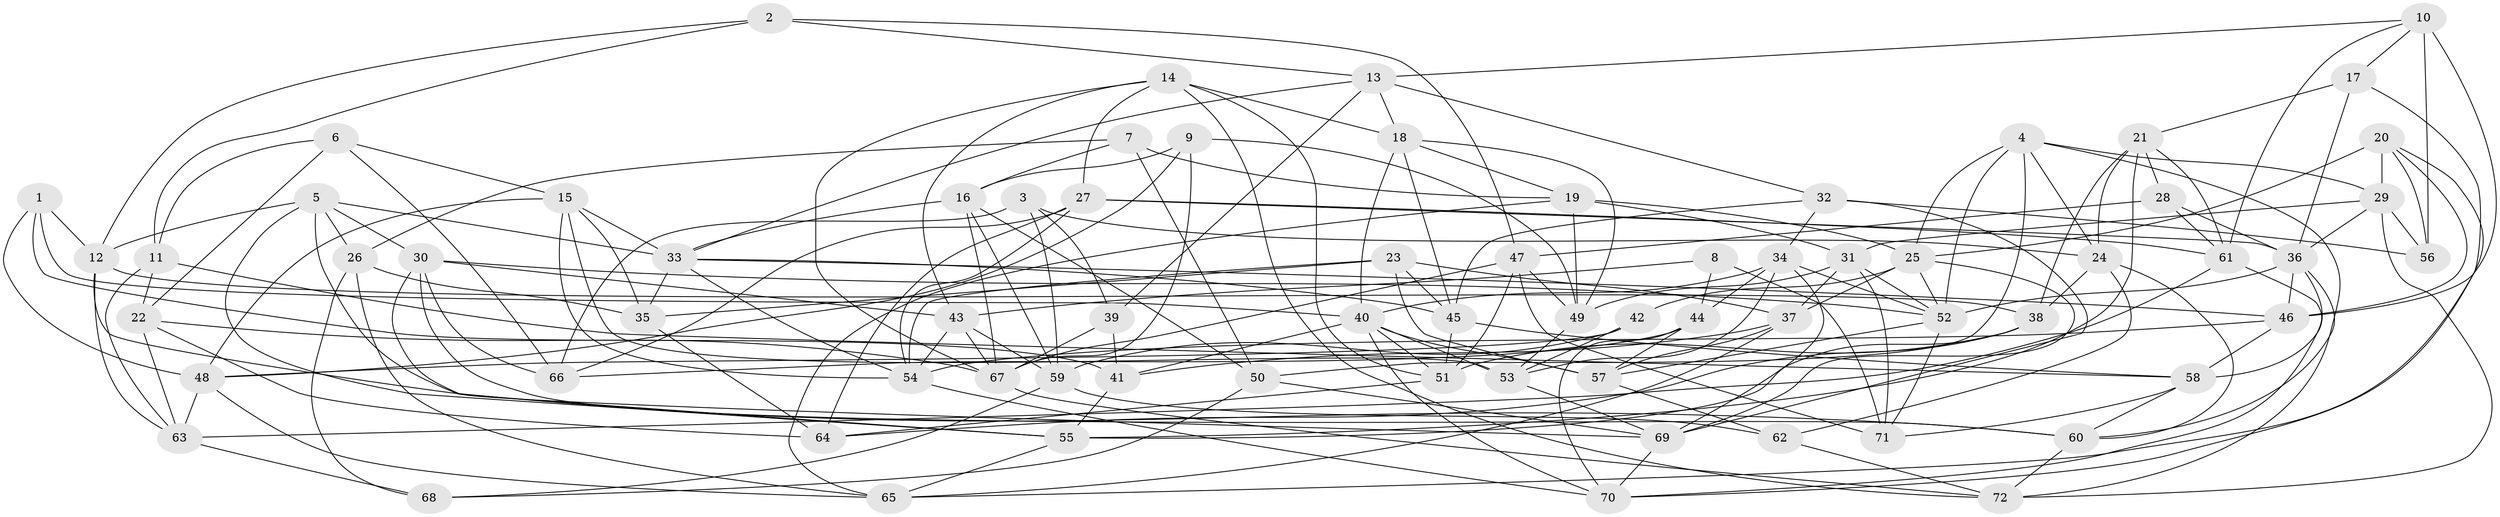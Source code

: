 // original degree distribution, {4: 1.0}
// Generated by graph-tools (version 1.1) at 2025/38/03/04/25 23:38:20]
// undirected, 72 vertices, 201 edges
graph export_dot {
  node [color=gray90,style=filled];
  1;
  2;
  3;
  4;
  5;
  6;
  7;
  8;
  9;
  10;
  11;
  12;
  13;
  14;
  15;
  16;
  17;
  18;
  19;
  20;
  21;
  22;
  23;
  24;
  25;
  26;
  27;
  28;
  29;
  30;
  31;
  32;
  33;
  34;
  35;
  36;
  37;
  38;
  39;
  40;
  41;
  42;
  43;
  44;
  45;
  46;
  47;
  48;
  49;
  50;
  51;
  52;
  53;
  54;
  55;
  56;
  57;
  58;
  59;
  60;
  61;
  62;
  63;
  64;
  65;
  66;
  67;
  68;
  69;
  70;
  71;
  72;
  1 -- 12 [weight=1.0];
  1 -- 40 [weight=1.0];
  1 -- 41 [weight=1.0];
  1 -- 48 [weight=1.0];
  2 -- 11 [weight=1.0];
  2 -- 12 [weight=1.0];
  2 -- 13 [weight=1.0];
  2 -- 47 [weight=1.0];
  3 -- 24 [weight=1.0];
  3 -- 39 [weight=1.0];
  3 -- 59 [weight=1.0];
  3 -- 66 [weight=1.0];
  4 -- 24 [weight=1.0];
  4 -- 25 [weight=1.0];
  4 -- 29 [weight=1.0];
  4 -- 50 [weight=1.0];
  4 -- 52 [weight=1.0];
  4 -- 72 [weight=1.0];
  5 -- 12 [weight=1.0];
  5 -- 26 [weight=1.0];
  5 -- 30 [weight=1.0];
  5 -- 33 [weight=1.0];
  5 -- 55 [weight=1.0];
  5 -- 69 [weight=1.0];
  6 -- 11 [weight=1.0];
  6 -- 15 [weight=1.0];
  6 -- 22 [weight=1.0];
  6 -- 66 [weight=1.0];
  7 -- 16 [weight=1.0];
  7 -- 19 [weight=1.0];
  7 -- 26 [weight=1.0];
  7 -- 50 [weight=1.0];
  8 -- 43 [weight=1.0];
  8 -- 44 [weight=1.0];
  8 -- 71 [weight=2.0];
  9 -- 16 [weight=1.0];
  9 -- 48 [weight=1.0];
  9 -- 49 [weight=1.0];
  9 -- 67 [weight=1.0];
  10 -- 13 [weight=1.0];
  10 -- 17 [weight=1.0];
  10 -- 46 [weight=1.0];
  10 -- 56 [weight=2.0];
  10 -- 61 [weight=1.0];
  11 -- 22 [weight=2.0];
  11 -- 58 [weight=1.0];
  11 -- 63 [weight=1.0];
  12 -- 38 [weight=1.0];
  12 -- 60 [weight=1.0];
  12 -- 63 [weight=1.0];
  13 -- 18 [weight=1.0];
  13 -- 32 [weight=1.0];
  13 -- 33 [weight=1.0];
  13 -- 39 [weight=1.0];
  14 -- 18 [weight=1.0];
  14 -- 27 [weight=1.0];
  14 -- 43 [weight=1.0];
  14 -- 51 [weight=1.0];
  14 -- 67 [weight=1.0];
  14 -- 72 [weight=1.0];
  15 -- 33 [weight=1.0];
  15 -- 35 [weight=1.0];
  15 -- 48 [weight=1.0];
  15 -- 53 [weight=1.0];
  15 -- 54 [weight=1.0];
  16 -- 33 [weight=1.0];
  16 -- 50 [weight=1.0];
  16 -- 59 [weight=1.0];
  16 -- 67 [weight=1.0];
  17 -- 21 [weight=1.0];
  17 -- 36 [weight=1.0];
  17 -- 65 [weight=1.0];
  18 -- 19 [weight=1.0];
  18 -- 40 [weight=1.0];
  18 -- 45 [weight=1.0];
  18 -- 49 [weight=1.0];
  19 -- 25 [weight=1.0];
  19 -- 31 [weight=1.0];
  19 -- 49 [weight=1.0];
  19 -- 65 [weight=1.0];
  20 -- 25 [weight=2.0];
  20 -- 29 [weight=1.0];
  20 -- 46 [weight=1.0];
  20 -- 56 [weight=1.0];
  20 -- 70 [weight=1.0];
  21 -- 24 [weight=1.0];
  21 -- 28 [weight=1.0];
  21 -- 38 [weight=1.0];
  21 -- 55 [weight=1.0];
  21 -- 61 [weight=1.0];
  22 -- 63 [weight=1.0];
  22 -- 64 [weight=2.0];
  22 -- 67 [weight=2.0];
  23 -- 35 [weight=1.0];
  23 -- 37 [weight=1.0];
  23 -- 45 [weight=1.0];
  23 -- 54 [weight=2.0];
  23 -- 57 [weight=1.0];
  24 -- 38 [weight=1.0];
  24 -- 60 [weight=1.0];
  24 -- 62 [weight=1.0];
  25 -- 37 [weight=1.0];
  25 -- 42 [weight=1.0];
  25 -- 52 [weight=1.0];
  25 -- 69 [weight=1.0];
  26 -- 35 [weight=2.0];
  26 -- 65 [weight=1.0];
  26 -- 68 [weight=1.0];
  27 -- 36 [weight=1.0];
  27 -- 54 [weight=1.0];
  27 -- 61 [weight=1.0];
  27 -- 64 [weight=1.0];
  27 -- 66 [weight=1.0];
  28 -- 36 [weight=1.0];
  28 -- 47 [weight=1.0];
  28 -- 61 [weight=1.0];
  29 -- 31 [weight=1.0];
  29 -- 36 [weight=1.0];
  29 -- 56 [weight=1.0];
  29 -- 72 [weight=1.0];
  30 -- 43 [weight=1.0];
  30 -- 52 [weight=1.0];
  30 -- 55 [weight=1.0];
  30 -- 60 [weight=1.0];
  30 -- 66 [weight=1.0];
  31 -- 37 [weight=1.0];
  31 -- 49 [weight=1.0];
  31 -- 52 [weight=1.0];
  31 -- 71 [weight=1.0];
  32 -- 34 [weight=1.0];
  32 -- 45 [weight=1.0];
  32 -- 56 [weight=2.0];
  32 -- 69 [weight=1.0];
  33 -- 35 [weight=1.0];
  33 -- 45 [weight=1.0];
  33 -- 46 [weight=1.0];
  33 -- 54 [weight=1.0];
  34 -- 40 [weight=1.0];
  34 -- 44 [weight=1.0];
  34 -- 52 [weight=1.0];
  34 -- 53 [weight=1.0];
  34 -- 69 [weight=1.0];
  35 -- 64 [weight=1.0];
  36 -- 46 [weight=1.0];
  36 -- 52 [weight=1.0];
  36 -- 58 [weight=1.0];
  36 -- 60 [weight=1.0];
  37 -- 41 [weight=1.0];
  37 -- 57 [weight=1.0];
  37 -- 65 [weight=1.0];
  38 -- 51 [weight=1.0];
  38 -- 55 [weight=1.0];
  38 -- 64 [weight=1.0];
  39 -- 41 [weight=2.0];
  39 -- 67 [weight=2.0];
  40 -- 41 [weight=1.0];
  40 -- 51 [weight=1.0];
  40 -- 53 [weight=1.0];
  40 -- 57 [weight=1.0];
  40 -- 70 [weight=1.0];
  41 -- 55 [weight=1.0];
  42 -- 48 [weight=1.0];
  42 -- 53 [weight=1.0];
  42 -- 59 [weight=1.0];
  43 -- 54 [weight=1.0];
  43 -- 59 [weight=1.0];
  43 -- 67 [weight=1.0];
  44 -- 57 [weight=1.0];
  44 -- 66 [weight=2.0];
  44 -- 70 [weight=1.0];
  45 -- 51 [weight=1.0];
  45 -- 58 [weight=1.0];
  46 -- 54 [weight=1.0];
  46 -- 58 [weight=1.0];
  47 -- 49 [weight=1.0];
  47 -- 51 [weight=1.0];
  47 -- 67 [weight=1.0];
  47 -- 71 [weight=1.0];
  48 -- 63 [weight=1.0];
  48 -- 65 [weight=1.0];
  49 -- 53 [weight=1.0];
  50 -- 68 [weight=1.0];
  50 -- 69 [weight=2.0];
  51 -- 64 [weight=1.0];
  52 -- 57 [weight=1.0];
  52 -- 71 [weight=1.0];
  53 -- 69 [weight=1.0];
  54 -- 70 [weight=1.0];
  55 -- 65 [weight=1.0];
  57 -- 62 [weight=1.0];
  58 -- 60 [weight=1.0];
  58 -- 71 [weight=1.0];
  59 -- 62 [weight=1.0];
  59 -- 68 [weight=1.0];
  60 -- 72 [weight=1.0];
  61 -- 63 [weight=1.0];
  61 -- 70 [weight=1.0];
  62 -- 72 [weight=1.0];
  63 -- 68 [weight=1.0];
  67 -- 72 [weight=1.0];
  69 -- 70 [weight=1.0];
}
